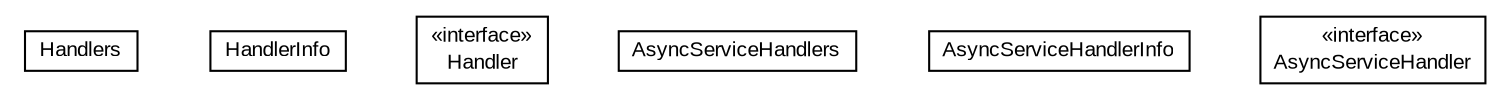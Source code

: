 #!/usr/local/bin/dot
#
# Class diagram 
# Generated by UMLGraph version 5.3 (http://www.umlgraph.org/)
#

digraph G {
	edge [fontname="arial",fontsize=10,labelfontname="arial",labelfontsize=10];
	node [fontname="arial",fontsize=10,shape=plaintext];
	nodesep=0.25;
	ranksep=0.5;
	// context.arch.handler.Handlers
	c5475 [label=<<table title="context.arch.handler.Handlers" border="0" cellborder="1" cellspacing="0" cellpadding="2" port="p" href="./Handlers.html">
		<tr><td><table border="0" cellspacing="0" cellpadding="1">
<tr><td align="center" balign="center"> Handlers </td></tr>
		</table></td></tr>
		</table>>, fontname="arial", fontcolor="black", fontsize=10.0];
	// context.arch.handler.HandlerInfo
	c5476 [label=<<table title="context.arch.handler.HandlerInfo" border="0" cellborder="1" cellspacing="0" cellpadding="2" port="p" href="./HandlerInfo.html">
		<tr><td><table border="0" cellspacing="0" cellpadding="1">
<tr><td align="center" balign="center"> HandlerInfo </td></tr>
		</table></td></tr>
		</table>>, fontname="arial", fontcolor="black", fontsize=10.0];
	// context.arch.handler.Handler
	c5477 [label=<<table title="context.arch.handler.Handler" border="0" cellborder="1" cellspacing="0" cellpadding="2" port="p" href="./Handler.html">
		<tr><td><table border="0" cellspacing="0" cellpadding="1">
<tr><td align="center" balign="center"> &#171;interface&#187; </td></tr>
<tr><td align="center" balign="center"> Handler </td></tr>
		</table></td></tr>
		</table>>, fontname="arial", fontcolor="black", fontsize=10.0];
	// context.arch.handler.AsyncServiceHandlers
	c5478 [label=<<table title="context.arch.handler.AsyncServiceHandlers" border="0" cellborder="1" cellspacing="0" cellpadding="2" port="p" href="./AsyncServiceHandlers.html">
		<tr><td><table border="0" cellspacing="0" cellpadding="1">
<tr><td align="center" balign="center"> AsyncServiceHandlers </td></tr>
		</table></td></tr>
		</table>>, fontname="arial", fontcolor="black", fontsize=10.0];
	// context.arch.handler.AsyncServiceHandlerInfo
	c5479 [label=<<table title="context.arch.handler.AsyncServiceHandlerInfo" border="0" cellborder="1" cellspacing="0" cellpadding="2" port="p" href="./AsyncServiceHandlerInfo.html">
		<tr><td><table border="0" cellspacing="0" cellpadding="1">
<tr><td align="center" balign="center"> AsyncServiceHandlerInfo </td></tr>
		</table></td></tr>
		</table>>, fontname="arial", fontcolor="black", fontsize=10.0];
	// context.arch.handler.AsyncServiceHandler
	c5480 [label=<<table title="context.arch.handler.AsyncServiceHandler" border="0" cellborder="1" cellspacing="0" cellpadding="2" port="p" href="./AsyncServiceHandler.html">
		<tr><td><table border="0" cellspacing="0" cellpadding="1">
<tr><td align="center" balign="center"> &#171;interface&#187; </td></tr>
<tr><td align="center" balign="center"> AsyncServiceHandler </td></tr>
		</table></td></tr>
		</table>>, fontname="arial", fontcolor="black", fontsize=10.0];
}

